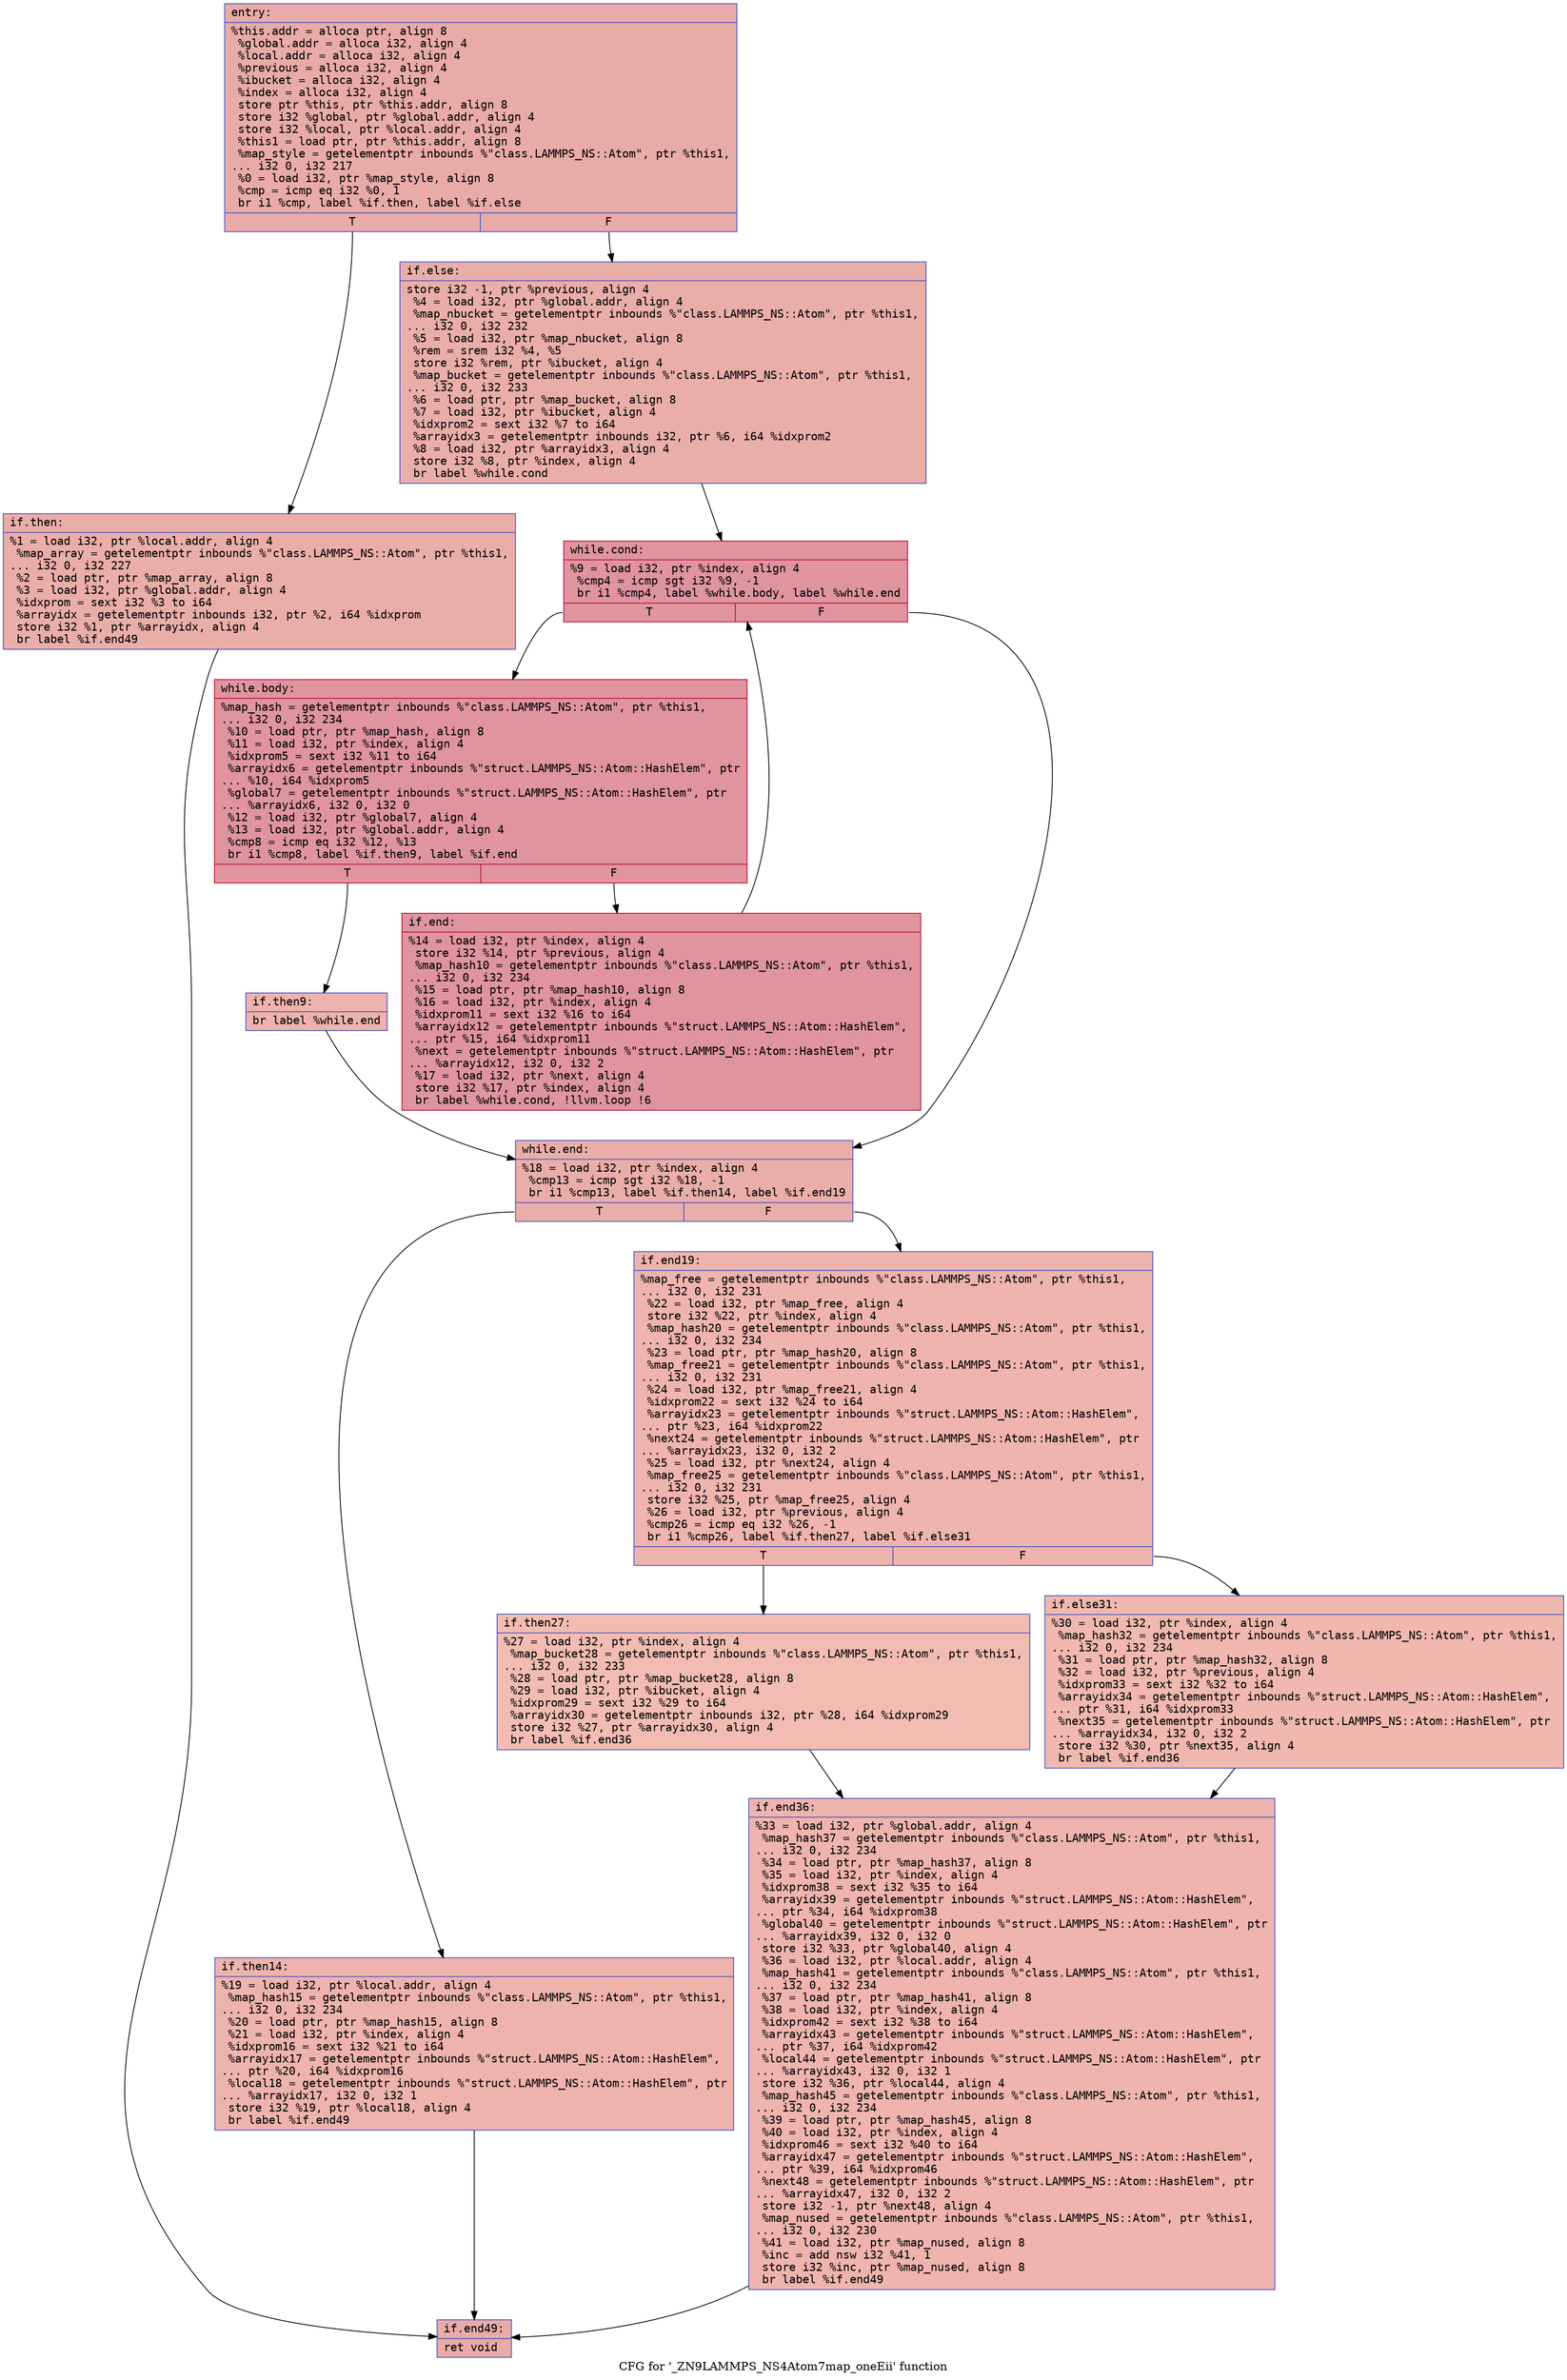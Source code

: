 digraph "CFG for '_ZN9LAMMPS_NS4Atom7map_oneEii' function" {
	label="CFG for '_ZN9LAMMPS_NS4Atom7map_oneEii' function";

	Node0x562d5428e860 [shape=record,color="#3d50c3ff", style=filled, fillcolor="#cc403a70" fontname="Courier",label="{entry:\l|  %this.addr = alloca ptr, align 8\l  %global.addr = alloca i32, align 4\l  %local.addr = alloca i32, align 4\l  %previous = alloca i32, align 4\l  %ibucket = alloca i32, align 4\l  %index = alloca i32, align 4\l  store ptr %this, ptr %this.addr, align 8\l  store i32 %global, ptr %global.addr, align 4\l  store i32 %local, ptr %local.addr, align 4\l  %this1 = load ptr, ptr %this.addr, align 8\l  %map_style = getelementptr inbounds %\"class.LAMMPS_NS::Atom\", ptr %this1,\l... i32 0, i32 217\l  %0 = load i32, ptr %map_style, align 8\l  %cmp = icmp eq i32 %0, 1\l  br i1 %cmp, label %if.then, label %if.else\l|{<s0>T|<s1>F}}"];
	Node0x562d5428e860:s0 -> Node0x562d5428e740[tooltip="entry -> if.then\nProbability 50.00%" ];
	Node0x562d5428e860:s1 -> Node0x562d5428e7b0[tooltip="entry -> if.else\nProbability 50.00%" ];
	Node0x562d5428e740 [shape=record,color="#3d50c3ff", style=filled, fillcolor="#d0473d70" fontname="Courier",label="{if.then:\l|  %1 = load i32, ptr %local.addr, align 4\l  %map_array = getelementptr inbounds %\"class.LAMMPS_NS::Atom\", ptr %this1,\l... i32 0, i32 227\l  %2 = load ptr, ptr %map_array, align 8\l  %3 = load i32, ptr %global.addr, align 4\l  %idxprom = sext i32 %3 to i64\l  %arrayidx = getelementptr inbounds i32, ptr %2, i64 %idxprom\l  store i32 %1, ptr %arrayidx, align 4\l  br label %if.end49\l}"];
	Node0x562d5428e740 -> Node0x562d5428f7b0[tooltip="if.then -> if.end49\nProbability 100.00%" ];
	Node0x562d5428e7b0 [shape=record,color="#3d50c3ff", style=filled, fillcolor="#d0473d70" fontname="Courier",label="{if.else:\l|  store i32 -1, ptr %previous, align 4\l  %4 = load i32, ptr %global.addr, align 4\l  %map_nbucket = getelementptr inbounds %\"class.LAMMPS_NS::Atom\", ptr %this1,\l... i32 0, i32 232\l  %5 = load i32, ptr %map_nbucket, align 8\l  %rem = srem i32 %4, %5\l  store i32 %rem, ptr %ibucket, align 4\l  %map_bucket = getelementptr inbounds %\"class.LAMMPS_NS::Atom\", ptr %this1,\l... i32 0, i32 233\l  %6 = load ptr, ptr %map_bucket, align 8\l  %7 = load i32, ptr %ibucket, align 4\l  %idxprom2 = sext i32 %7 to i64\l  %arrayidx3 = getelementptr inbounds i32, ptr %6, i64 %idxprom2\l  %8 = load i32, ptr %arrayidx3, align 4\l  store i32 %8, ptr %index, align 4\l  br label %while.cond\l}"];
	Node0x562d5428e7b0 -> Node0x562d54290100[tooltip="if.else -> while.cond\nProbability 100.00%" ];
	Node0x562d54290100 [shape=record,color="#b70d28ff", style=filled, fillcolor="#b70d2870" fontname="Courier",label="{while.cond:\l|  %9 = load i32, ptr %index, align 4\l  %cmp4 = icmp sgt i32 %9, -1\l  br i1 %cmp4, label %while.body, label %while.end\l|{<s0>T|<s1>F}}"];
	Node0x562d54290100:s0 -> Node0x562d542904a0[tooltip="while.cond -> while.body\nProbability 96.88%" ];
	Node0x562d54290100:s1 -> Node0x562d54290520[tooltip="while.cond -> while.end\nProbability 3.12%" ];
	Node0x562d542904a0 [shape=record,color="#b70d28ff", style=filled, fillcolor="#b70d2870" fontname="Courier",label="{while.body:\l|  %map_hash = getelementptr inbounds %\"class.LAMMPS_NS::Atom\", ptr %this1,\l... i32 0, i32 234\l  %10 = load ptr, ptr %map_hash, align 8\l  %11 = load i32, ptr %index, align 4\l  %idxprom5 = sext i32 %11 to i64\l  %arrayidx6 = getelementptr inbounds %\"struct.LAMMPS_NS::Atom::HashElem\", ptr\l... %10, i64 %idxprom5\l  %global7 = getelementptr inbounds %\"struct.LAMMPS_NS::Atom::HashElem\", ptr\l... %arrayidx6, i32 0, i32 0\l  %12 = load i32, ptr %global7, align 4\l  %13 = load i32, ptr %global.addr, align 4\l  %cmp8 = icmp eq i32 %12, %13\l  br i1 %cmp8, label %if.then9, label %if.end\l|{<s0>T|<s1>F}}"];
	Node0x562d542904a0:s0 -> Node0x562d54290c40[tooltip="while.body -> if.then9\nProbability 3.12%" ];
	Node0x562d542904a0:s1 -> Node0x562d54290cc0[tooltip="while.body -> if.end\nProbability 96.88%" ];
	Node0x562d54290c40 [shape=record,color="#3d50c3ff", style=filled, fillcolor="#d6524470" fontname="Courier",label="{if.then9:\l|  br label %while.end\l}"];
	Node0x562d54290c40 -> Node0x562d54290520[tooltip="if.then9 -> while.end\nProbability 100.00%" ];
	Node0x562d54290cc0 [shape=record,color="#b70d28ff", style=filled, fillcolor="#b70d2870" fontname="Courier",label="{if.end:\l|  %14 = load i32, ptr %index, align 4\l  store i32 %14, ptr %previous, align 4\l  %map_hash10 = getelementptr inbounds %\"class.LAMMPS_NS::Atom\", ptr %this1,\l... i32 0, i32 234\l  %15 = load ptr, ptr %map_hash10, align 8\l  %16 = load i32, ptr %index, align 4\l  %idxprom11 = sext i32 %16 to i64\l  %arrayidx12 = getelementptr inbounds %\"struct.LAMMPS_NS::Atom::HashElem\",\l... ptr %15, i64 %idxprom11\l  %next = getelementptr inbounds %\"struct.LAMMPS_NS::Atom::HashElem\", ptr\l... %arrayidx12, i32 0, i32 2\l  %17 = load i32, ptr %next, align 4\l  store i32 %17, ptr %index, align 4\l  br label %while.cond, !llvm.loop !6\l}"];
	Node0x562d54290cc0 -> Node0x562d54290100[tooltip="if.end -> while.cond\nProbability 100.00%" ];
	Node0x562d54290520 [shape=record,color="#3d50c3ff", style=filled, fillcolor="#d0473d70" fontname="Courier",label="{while.end:\l|  %18 = load i32, ptr %index, align 4\l  %cmp13 = icmp sgt i32 %18, -1\l  br i1 %cmp13, label %if.then14, label %if.end19\l|{<s0>T|<s1>F}}"];
	Node0x562d54290520:s0 -> Node0x562d542917c0[tooltip="while.end -> if.then14\nProbability 62.50%" ];
	Node0x562d54290520:s1 -> Node0x562d54291840[tooltip="while.end -> if.end19\nProbability 37.50%" ];
	Node0x562d542917c0 [shape=record,color="#3d50c3ff", style=filled, fillcolor="#d6524470" fontname="Courier",label="{if.then14:\l|  %19 = load i32, ptr %local.addr, align 4\l  %map_hash15 = getelementptr inbounds %\"class.LAMMPS_NS::Atom\", ptr %this1,\l... i32 0, i32 234\l  %20 = load ptr, ptr %map_hash15, align 8\l  %21 = load i32, ptr %index, align 4\l  %idxprom16 = sext i32 %21 to i64\l  %arrayidx17 = getelementptr inbounds %\"struct.LAMMPS_NS::Atom::HashElem\",\l... ptr %20, i64 %idxprom16\l  %local18 = getelementptr inbounds %\"struct.LAMMPS_NS::Atom::HashElem\", ptr\l... %arrayidx17, i32 0, i32 1\l  store i32 %19, ptr %local18, align 4\l  br label %if.end49\l}"];
	Node0x562d542917c0 -> Node0x562d5428f7b0[tooltip="if.then14 -> if.end49\nProbability 100.00%" ];
	Node0x562d54291840 [shape=record,color="#3d50c3ff", style=filled, fillcolor="#d8564670" fontname="Courier",label="{if.end19:\l|  %map_free = getelementptr inbounds %\"class.LAMMPS_NS::Atom\", ptr %this1,\l... i32 0, i32 231\l  %22 = load i32, ptr %map_free, align 4\l  store i32 %22, ptr %index, align 4\l  %map_hash20 = getelementptr inbounds %\"class.LAMMPS_NS::Atom\", ptr %this1,\l... i32 0, i32 234\l  %23 = load ptr, ptr %map_hash20, align 8\l  %map_free21 = getelementptr inbounds %\"class.LAMMPS_NS::Atom\", ptr %this1,\l... i32 0, i32 231\l  %24 = load i32, ptr %map_free21, align 4\l  %idxprom22 = sext i32 %24 to i64\l  %arrayidx23 = getelementptr inbounds %\"struct.LAMMPS_NS::Atom::HashElem\",\l... ptr %23, i64 %idxprom22\l  %next24 = getelementptr inbounds %\"struct.LAMMPS_NS::Atom::HashElem\", ptr\l... %arrayidx23, i32 0, i32 2\l  %25 = load i32, ptr %next24, align 4\l  %map_free25 = getelementptr inbounds %\"class.LAMMPS_NS::Atom\", ptr %this1,\l... i32 0, i32 231\l  store i32 %25, ptr %map_free25, align 4\l  %26 = load i32, ptr %previous, align 4\l  %cmp26 = icmp eq i32 %26, -1\l  br i1 %cmp26, label %if.then27, label %if.else31\l|{<s0>T|<s1>F}}"];
	Node0x562d54291840:s0 -> Node0x562d54292fe0[tooltip="if.end19 -> if.then27\nProbability 37.50%" ];
	Node0x562d54291840:s1 -> Node0x562d54293060[tooltip="if.end19 -> if.else31\nProbability 62.50%" ];
	Node0x562d54292fe0 [shape=record,color="#3d50c3ff", style=filled, fillcolor="#e1675170" fontname="Courier",label="{if.then27:\l|  %27 = load i32, ptr %index, align 4\l  %map_bucket28 = getelementptr inbounds %\"class.LAMMPS_NS::Atom\", ptr %this1,\l... i32 0, i32 233\l  %28 = load ptr, ptr %map_bucket28, align 8\l  %29 = load i32, ptr %ibucket, align 4\l  %idxprom29 = sext i32 %29 to i64\l  %arrayidx30 = getelementptr inbounds i32, ptr %28, i64 %idxprom29\l  store i32 %27, ptr %arrayidx30, align 4\l  br label %if.end36\l}"];
	Node0x562d54292fe0 -> Node0x562d54293610[tooltip="if.then27 -> if.end36\nProbability 100.00%" ];
	Node0x562d54293060 [shape=record,color="#3d50c3ff", style=filled, fillcolor="#dc5d4a70" fontname="Courier",label="{if.else31:\l|  %30 = load i32, ptr %index, align 4\l  %map_hash32 = getelementptr inbounds %\"class.LAMMPS_NS::Atom\", ptr %this1,\l... i32 0, i32 234\l  %31 = load ptr, ptr %map_hash32, align 8\l  %32 = load i32, ptr %previous, align 4\l  %idxprom33 = sext i32 %32 to i64\l  %arrayidx34 = getelementptr inbounds %\"struct.LAMMPS_NS::Atom::HashElem\",\l... ptr %31, i64 %idxprom33\l  %next35 = getelementptr inbounds %\"struct.LAMMPS_NS::Atom::HashElem\", ptr\l... %arrayidx34, i32 0, i32 2\l  store i32 %30, ptr %next35, align 4\l  br label %if.end36\l}"];
	Node0x562d54293060 -> Node0x562d54293610[tooltip="if.else31 -> if.end36\nProbability 100.00%" ];
	Node0x562d54293610 [shape=record,color="#3d50c3ff", style=filled, fillcolor="#d8564670" fontname="Courier",label="{if.end36:\l|  %33 = load i32, ptr %global.addr, align 4\l  %map_hash37 = getelementptr inbounds %\"class.LAMMPS_NS::Atom\", ptr %this1,\l... i32 0, i32 234\l  %34 = load ptr, ptr %map_hash37, align 8\l  %35 = load i32, ptr %index, align 4\l  %idxprom38 = sext i32 %35 to i64\l  %arrayidx39 = getelementptr inbounds %\"struct.LAMMPS_NS::Atom::HashElem\",\l... ptr %34, i64 %idxprom38\l  %global40 = getelementptr inbounds %\"struct.LAMMPS_NS::Atom::HashElem\", ptr\l... %arrayidx39, i32 0, i32 0\l  store i32 %33, ptr %global40, align 4\l  %36 = load i32, ptr %local.addr, align 4\l  %map_hash41 = getelementptr inbounds %\"class.LAMMPS_NS::Atom\", ptr %this1,\l... i32 0, i32 234\l  %37 = load ptr, ptr %map_hash41, align 8\l  %38 = load i32, ptr %index, align 4\l  %idxprom42 = sext i32 %38 to i64\l  %arrayidx43 = getelementptr inbounds %\"struct.LAMMPS_NS::Atom::HashElem\",\l... ptr %37, i64 %idxprom42\l  %local44 = getelementptr inbounds %\"struct.LAMMPS_NS::Atom::HashElem\", ptr\l... %arrayidx43, i32 0, i32 1\l  store i32 %36, ptr %local44, align 4\l  %map_hash45 = getelementptr inbounds %\"class.LAMMPS_NS::Atom\", ptr %this1,\l... i32 0, i32 234\l  %39 = load ptr, ptr %map_hash45, align 8\l  %40 = load i32, ptr %index, align 4\l  %idxprom46 = sext i32 %40 to i64\l  %arrayidx47 = getelementptr inbounds %\"struct.LAMMPS_NS::Atom::HashElem\",\l... ptr %39, i64 %idxprom46\l  %next48 = getelementptr inbounds %\"struct.LAMMPS_NS::Atom::HashElem\", ptr\l... %arrayidx47, i32 0, i32 2\l  store i32 -1, ptr %next48, align 4\l  %map_nused = getelementptr inbounds %\"class.LAMMPS_NS::Atom\", ptr %this1,\l... i32 0, i32 230\l  %41 = load i32, ptr %map_nused, align 8\l  %inc = add nsw i32 %41, 1\l  store i32 %inc, ptr %map_nused, align 8\l  br label %if.end49\l}"];
	Node0x562d54293610 -> Node0x562d5428f7b0[tooltip="if.end36 -> if.end49\nProbability 100.00%" ];
	Node0x562d5428f7b0 [shape=record,color="#3d50c3ff", style=filled, fillcolor="#cc403a70" fontname="Courier",label="{if.end49:\l|  ret void\l}"];
}
